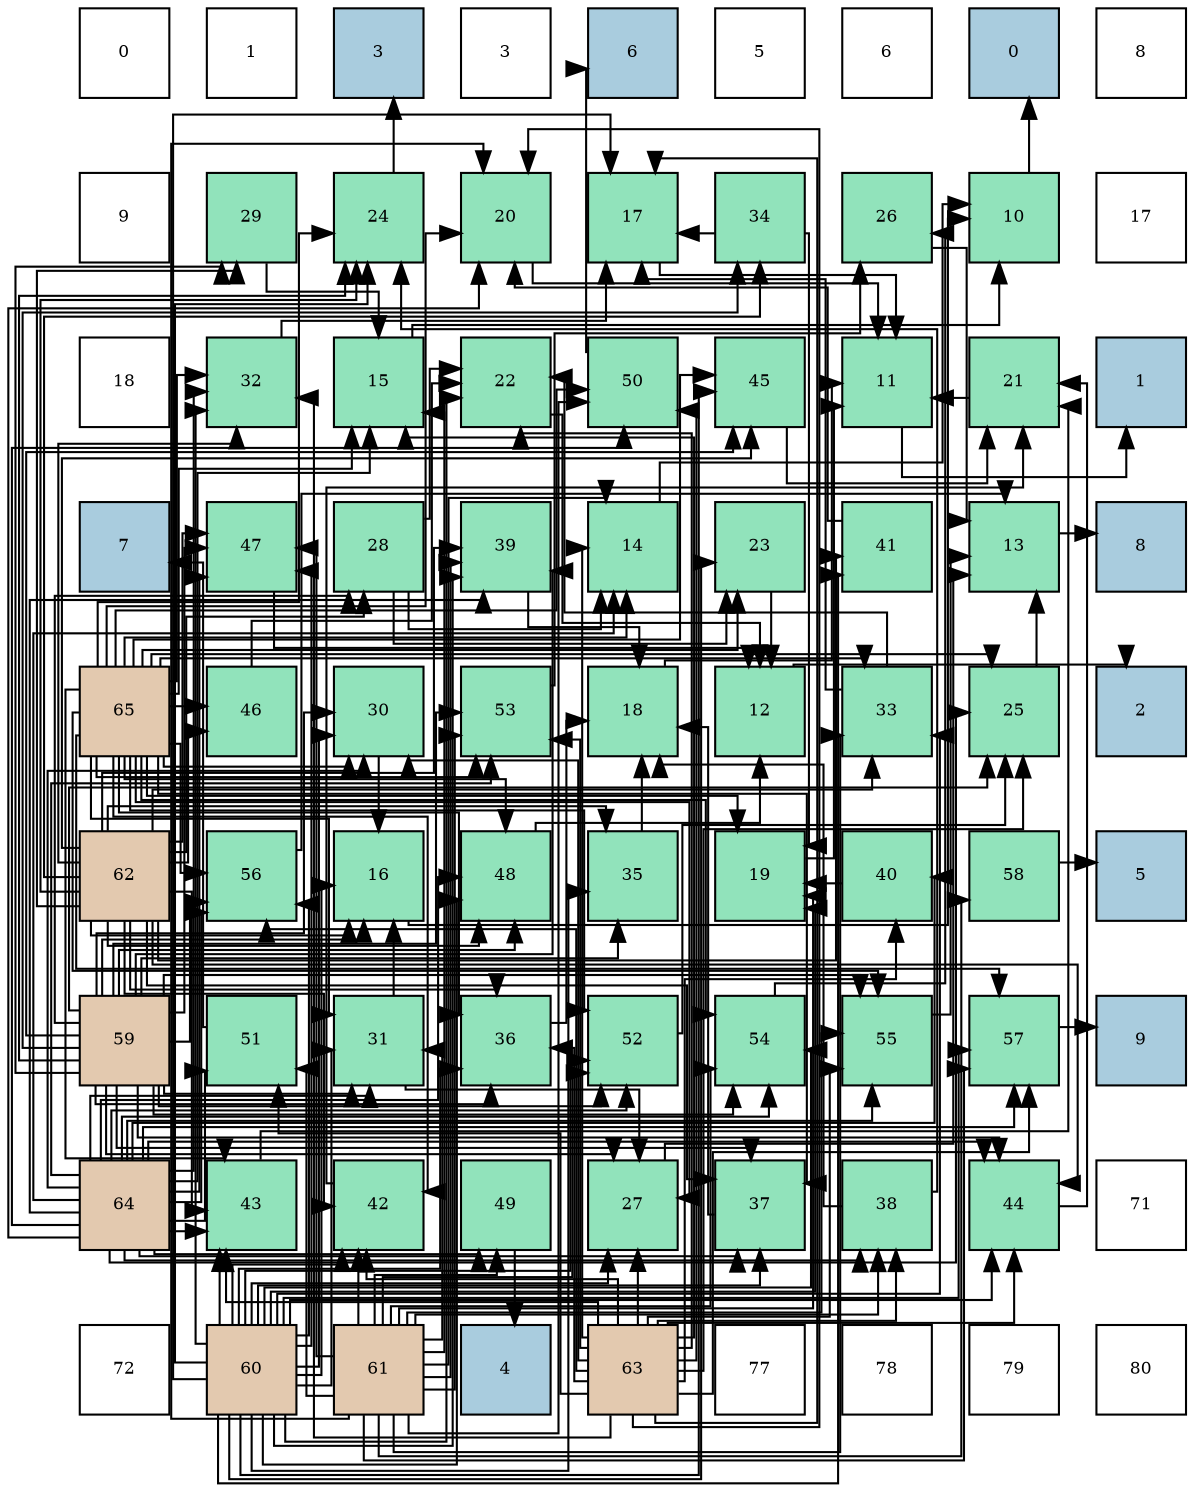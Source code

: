 digraph layout{
 rankdir=TB;
 splines=ortho;
 node [style=filled shape=square fixedsize=true width=0.6];
0[label="0", fontsize=8, fillcolor="#ffffff"];
1[label="1", fontsize=8, fillcolor="#ffffff"];
2[label="3", fontsize=8, fillcolor="#a9ccde"];
3[label="3", fontsize=8, fillcolor="#ffffff"];
4[label="6", fontsize=8, fillcolor="#a9ccde"];
5[label="5", fontsize=8, fillcolor="#ffffff"];
6[label="6", fontsize=8, fillcolor="#ffffff"];
7[label="0", fontsize=8, fillcolor="#a9ccde"];
8[label="8", fontsize=8, fillcolor="#ffffff"];
9[label="9", fontsize=8, fillcolor="#ffffff"];
10[label="29", fontsize=8, fillcolor="#91e3bb"];
11[label="24", fontsize=8, fillcolor="#91e3bb"];
12[label="20", fontsize=8, fillcolor="#91e3bb"];
13[label="17", fontsize=8, fillcolor="#91e3bb"];
14[label="34", fontsize=8, fillcolor="#91e3bb"];
15[label="26", fontsize=8, fillcolor="#91e3bb"];
16[label="10", fontsize=8, fillcolor="#91e3bb"];
17[label="17", fontsize=8, fillcolor="#ffffff"];
18[label="18", fontsize=8, fillcolor="#ffffff"];
19[label="32", fontsize=8, fillcolor="#91e3bb"];
20[label="15", fontsize=8, fillcolor="#91e3bb"];
21[label="22", fontsize=8, fillcolor="#91e3bb"];
22[label="50", fontsize=8, fillcolor="#91e3bb"];
23[label="45", fontsize=8, fillcolor="#91e3bb"];
24[label="11", fontsize=8, fillcolor="#91e3bb"];
25[label="21", fontsize=8, fillcolor="#91e3bb"];
26[label="1", fontsize=8, fillcolor="#a9ccde"];
27[label="7", fontsize=8, fillcolor="#a9ccde"];
28[label="47", fontsize=8, fillcolor="#91e3bb"];
29[label="28", fontsize=8, fillcolor="#91e3bb"];
30[label="39", fontsize=8, fillcolor="#91e3bb"];
31[label="14", fontsize=8, fillcolor="#91e3bb"];
32[label="23", fontsize=8, fillcolor="#91e3bb"];
33[label="41", fontsize=8, fillcolor="#91e3bb"];
34[label="13", fontsize=8, fillcolor="#91e3bb"];
35[label="8", fontsize=8, fillcolor="#a9ccde"];
36[label="65", fontsize=8, fillcolor="#e3c9af"];
37[label="46", fontsize=8, fillcolor="#91e3bb"];
38[label="30", fontsize=8, fillcolor="#91e3bb"];
39[label="53", fontsize=8, fillcolor="#91e3bb"];
40[label="18", fontsize=8, fillcolor="#91e3bb"];
41[label="12", fontsize=8, fillcolor="#91e3bb"];
42[label="33", fontsize=8, fillcolor="#91e3bb"];
43[label="25", fontsize=8, fillcolor="#91e3bb"];
44[label="2", fontsize=8, fillcolor="#a9ccde"];
45[label="62", fontsize=8, fillcolor="#e3c9af"];
46[label="56", fontsize=8, fillcolor="#91e3bb"];
47[label="16", fontsize=8, fillcolor="#91e3bb"];
48[label="48", fontsize=8, fillcolor="#91e3bb"];
49[label="35", fontsize=8, fillcolor="#91e3bb"];
50[label="19", fontsize=8, fillcolor="#91e3bb"];
51[label="40", fontsize=8, fillcolor="#91e3bb"];
52[label="58", fontsize=8, fillcolor="#91e3bb"];
53[label="5", fontsize=8, fillcolor="#a9ccde"];
54[label="59", fontsize=8, fillcolor="#e3c9af"];
55[label="51", fontsize=8, fillcolor="#91e3bb"];
56[label="31", fontsize=8, fillcolor="#91e3bb"];
57[label="36", fontsize=8, fillcolor="#91e3bb"];
58[label="52", fontsize=8, fillcolor="#91e3bb"];
59[label="54", fontsize=8, fillcolor="#91e3bb"];
60[label="55", fontsize=8, fillcolor="#91e3bb"];
61[label="57", fontsize=8, fillcolor="#91e3bb"];
62[label="9", fontsize=8, fillcolor="#a9ccde"];
63[label="64", fontsize=8, fillcolor="#e3c9af"];
64[label="43", fontsize=8, fillcolor="#91e3bb"];
65[label="42", fontsize=8, fillcolor="#91e3bb"];
66[label="49", fontsize=8, fillcolor="#91e3bb"];
67[label="27", fontsize=8, fillcolor="#91e3bb"];
68[label="37", fontsize=8, fillcolor="#91e3bb"];
69[label="38", fontsize=8, fillcolor="#91e3bb"];
70[label="44", fontsize=8, fillcolor="#91e3bb"];
71[label="71", fontsize=8, fillcolor="#ffffff"];
72[label="72", fontsize=8, fillcolor="#ffffff"];
73[label="60", fontsize=8, fillcolor="#e3c9af"];
74[label="61", fontsize=8, fillcolor="#e3c9af"];
75[label="4", fontsize=8, fillcolor="#a9ccde"];
76[label="63", fontsize=8, fillcolor="#e3c9af"];
77[label="77", fontsize=8, fillcolor="#ffffff"];
78[label="78", fontsize=8, fillcolor="#ffffff"];
79[label="79", fontsize=8, fillcolor="#ffffff"];
80[label="80", fontsize=8, fillcolor="#ffffff"];
edge [constraint=false, style=vis];16 -> 7;
24 -> 26;
41 -> 44;
34 -> 35;
31 -> 16;
20 -> 16;
47 -> 16;
13 -> 24;
40 -> 24;
50 -> 24;
12 -> 24;
25 -> 24;
21 -> 41;
32 -> 41;
11 -> 2;
43 -> 34;
15 -> 34;
67 -> 34;
29 -> 31;
29 -> 21;
29 -> 32;
10 -> 20;
38 -> 47;
56 -> 47;
56 -> 67;
19 -> 13;
42 -> 13;
42 -> 21;
14 -> 13;
14 -> 50;
49 -> 40;
57 -> 40;
68 -> 40;
69 -> 40;
69 -> 11;
30 -> 40;
51 -> 50;
33 -> 12;
65 -> 25;
64 -> 25;
70 -> 25;
23 -> 25;
37 -> 21;
28 -> 41;
48 -> 41;
66 -> 75;
22 -> 4;
55 -> 27;
58 -> 43;
39 -> 15;
59 -> 15;
60 -> 34;
46 -> 34;
61 -> 62;
52 -> 53;
54 -> 47;
54 -> 11;
54 -> 43;
54 -> 67;
54 -> 29;
54 -> 10;
54 -> 38;
54 -> 56;
54 -> 14;
54 -> 49;
54 -> 57;
54 -> 68;
54 -> 30;
54 -> 70;
54 -> 23;
54 -> 28;
54 -> 48;
54 -> 58;
54 -> 39;
54 -> 59;
54 -> 60;
54 -> 46;
73 -> 47;
73 -> 13;
73 -> 50;
73 -> 21;
73 -> 32;
73 -> 11;
73 -> 67;
73 -> 38;
73 -> 56;
73 -> 19;
73 -> 42;
73 -> 49;
73 -> 57;
73 -> 68;
73 -> 30;
73 -> 33;
73 -> 65;
73 -> 64;
73 -> 70;
73 -> 23;
73 -> 28;
73 -> 48;
73 -> 58;
73 -> 59;
73 -> 46;
73 -> 61;
74 -> 31;
74 -> 20;
74 -> 50;
74 -> 12;
74 -> 56;
74 -> 42;
74 -> 69;
74 -> 30;
74 -> 65;
74 -> 28;
74 -> 66;
74 -> 22;
74 -> 55;
74 -> 58;
74 -> 39;
74 -> 59;
74 -> 60;
74 -> 61;
74 -> 52;
45 -> 47;
45 -> 11;
45 -> 29;
45 -> 10;
45 -> 19;
45 -> 42;
45 -> 14;
45 -> 49;
45 -> 57;
45 -> 68;
45 -> 30;
45 -> 33;
45 -> 65;
45 -> 64;
45 -> 70;
45 -> 23;
45 -> 37;
45 -> 28;
45 -> 48;
76 -> 31;
76 -> 20;
76 -> 13;
76 -> 12;
76 -> 21;
76 -> 43;
76 -> 67;
76 -> 38;
76 -> 19;
76 -> 57;
76 -> 69;
76 -> 51;
76 -> 65;
76 -> 64;
76 -> 70;
76 -> 22;
76 -> 55;
76 -> 39;
76 -> 60;
76 -> 46;
76 -> 61;
63 -> 31;
63 -> 20;
63 -> 12;
63 -> 43;
63 -> 38;
63 -> 56;
63 -> 19;
63 -> 68;
63 -> 69;
63 -> 30;
63 -> 51;
63 -> 64;
63 -> 70;
63 -> 28;
63 -> 48;
63 -> 66;
63 -> 22;
63 -> 55;
63 -> 58;
63 -> 39;
63 -> 59;
63 -> 60;
63 -> 46;
63 -> 61;
36 -> 31;
36 -> 20;
36 -> 50;
36 -> 12;
36 -> 32;
36 -> 11;
36 -> 43;
36 -> 67;
36 -> 38;
36 -> 56;
36 -> 19;
36 -> 42;
36 -> 57;
36 -> 68;
36 -> 65;
36 -> 64;
36 -> 23;
36 -> 37;
36 -> 48;
36 -> 22;
36 -> 58;
36 -> 39;
36 -> 59;
36 -> 60;
36 -> 46;
36 -> 61;
edge [constraint=true, style=invis];
0 -> 9 -> 18 -> 27 -> 36 -> 45 -> 54 -> 63 -> 72;
1 -> 10 -> 19 -> 28 -> 37 -> 46 -> 55 -> 64 -> 73;
2 -> 11 -> 20 -> 29 -> 38 -> 47 -> 56 -> 65 -> 74;
3 -> 12 -> 21 -> 30 -> 39 -> 48 -> 57 -> 66 -> 75;
4 -> 13 -> 22 -> 31 -> 40 -> 49 -> 58 -> 67 -> 76;
5 -> 14 -> 23 -> 32 -> 41 -> 50 -> 59 -> 68 -> 77;
6 -> 15 -> 24 -> 33 -> 42 -> 51 -> 60 -> 69 -> 78;
7 -> 16 -> 25 -> 34 -> 43 -> 52 -> 61 -> 70 -> 79;
8 -> 17 -> 26 -> 35 -> 44 -> 53 -> 62 -> 71 -> 80;
rank = same {0 -> 1 -> 2 -> 3 -> 4 -> 5 -> 6 -> 7 -> 8};
rank = same {9 -> 10 -> 11 -> 12 -> 13 -> 14 -> 15 -> 16 -> 17};
rank = same {18 -> 19 -> 20 -> 21 -> 22 -> 23 -> 24 -> 25 -> 26};
rank = same {27 -> 28 -> 29 -> 30 -> 31 -> 32 -> 33 -> 34 -> 35};
rank = same {36 -> 37 -> 38 -> 39 -> 40 -> 41 -> 42 -> 43 -> 44};
rank = same {45 -> 46 -> 47 -> 48 -> 49 -> 50 -> 51 -> 52 -> 53};
rank = same {54 -> 55 -> 56 -> 57 -> 58 -> 59 -> 60 -> 61 -> 62};
rank = same {63 -> 64 -> 65 -> 66 -> 67 -> 68 -> 69 -> 70 -> 71};
rank = same {72 -> 73 -> 74 -> 75 -> 76 -> 77 -> 78 -> 79 -> 80};
}